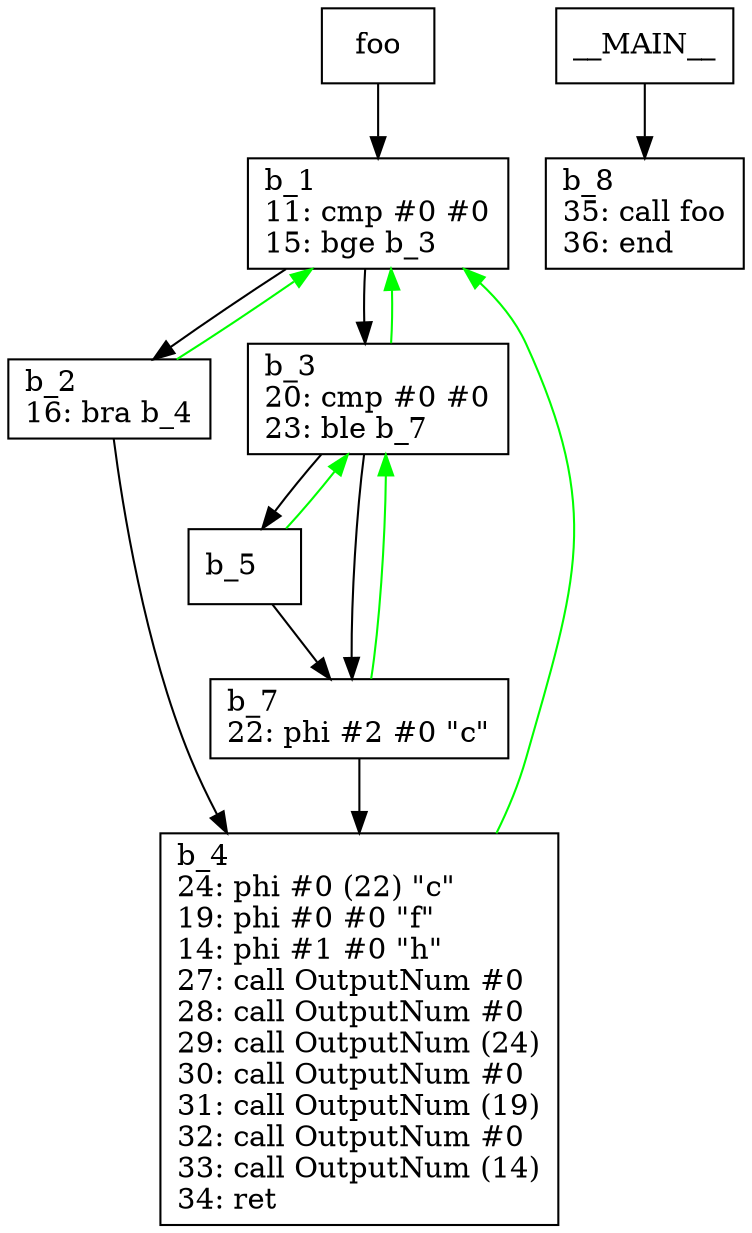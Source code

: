 digraph Computation {
node [shape=box];
foo -> b_1;
b_1 [label="b_1\l11: cmp #0 #0\l15: bge b_3\l"]
b_1 -> b_2;
b_2 [label="b_2\l16: bra b_4\l"]
b_2 -> b_4;
b_4 [label="b_4\l24: phi #0 (22) \"c\"\l19: phi #0 #0 \"f\"\l14: phi #1 #0 \"h\"\l27: call OutputNum #0\l28: call OutputNum #0\l29: call OutputNum (24)\l30: call OutputNum #0\l31: call OutputNum (19)\l32: call OutputNum #0\l33: call OutputNum (14)\l34: ret \l"]
b_4 -> b_1[color="green"];
b_2 -> b_1[color="green"];
b_1 -> b_3;
b_3 [label="b_3\l20: cmp #0 #0\l23: ble b_7\l"]
b_3 -> b_5;
b_5 [label="b_5\l"]
b_5 -> b_7;
b_7 [label="b_7\l22: phi #2 #0 \"c\"\l"]
b_7 -> b_4;
b_7 -> b_3[color="green"];
b_5 -> b_3[color="green"];
b_3 -> b_7;
b_3 -> b_1[color="green"];
__MAIN__ -> b_8;
b_8 [label="b_8\l35: call foo\l36: end\l"]
}